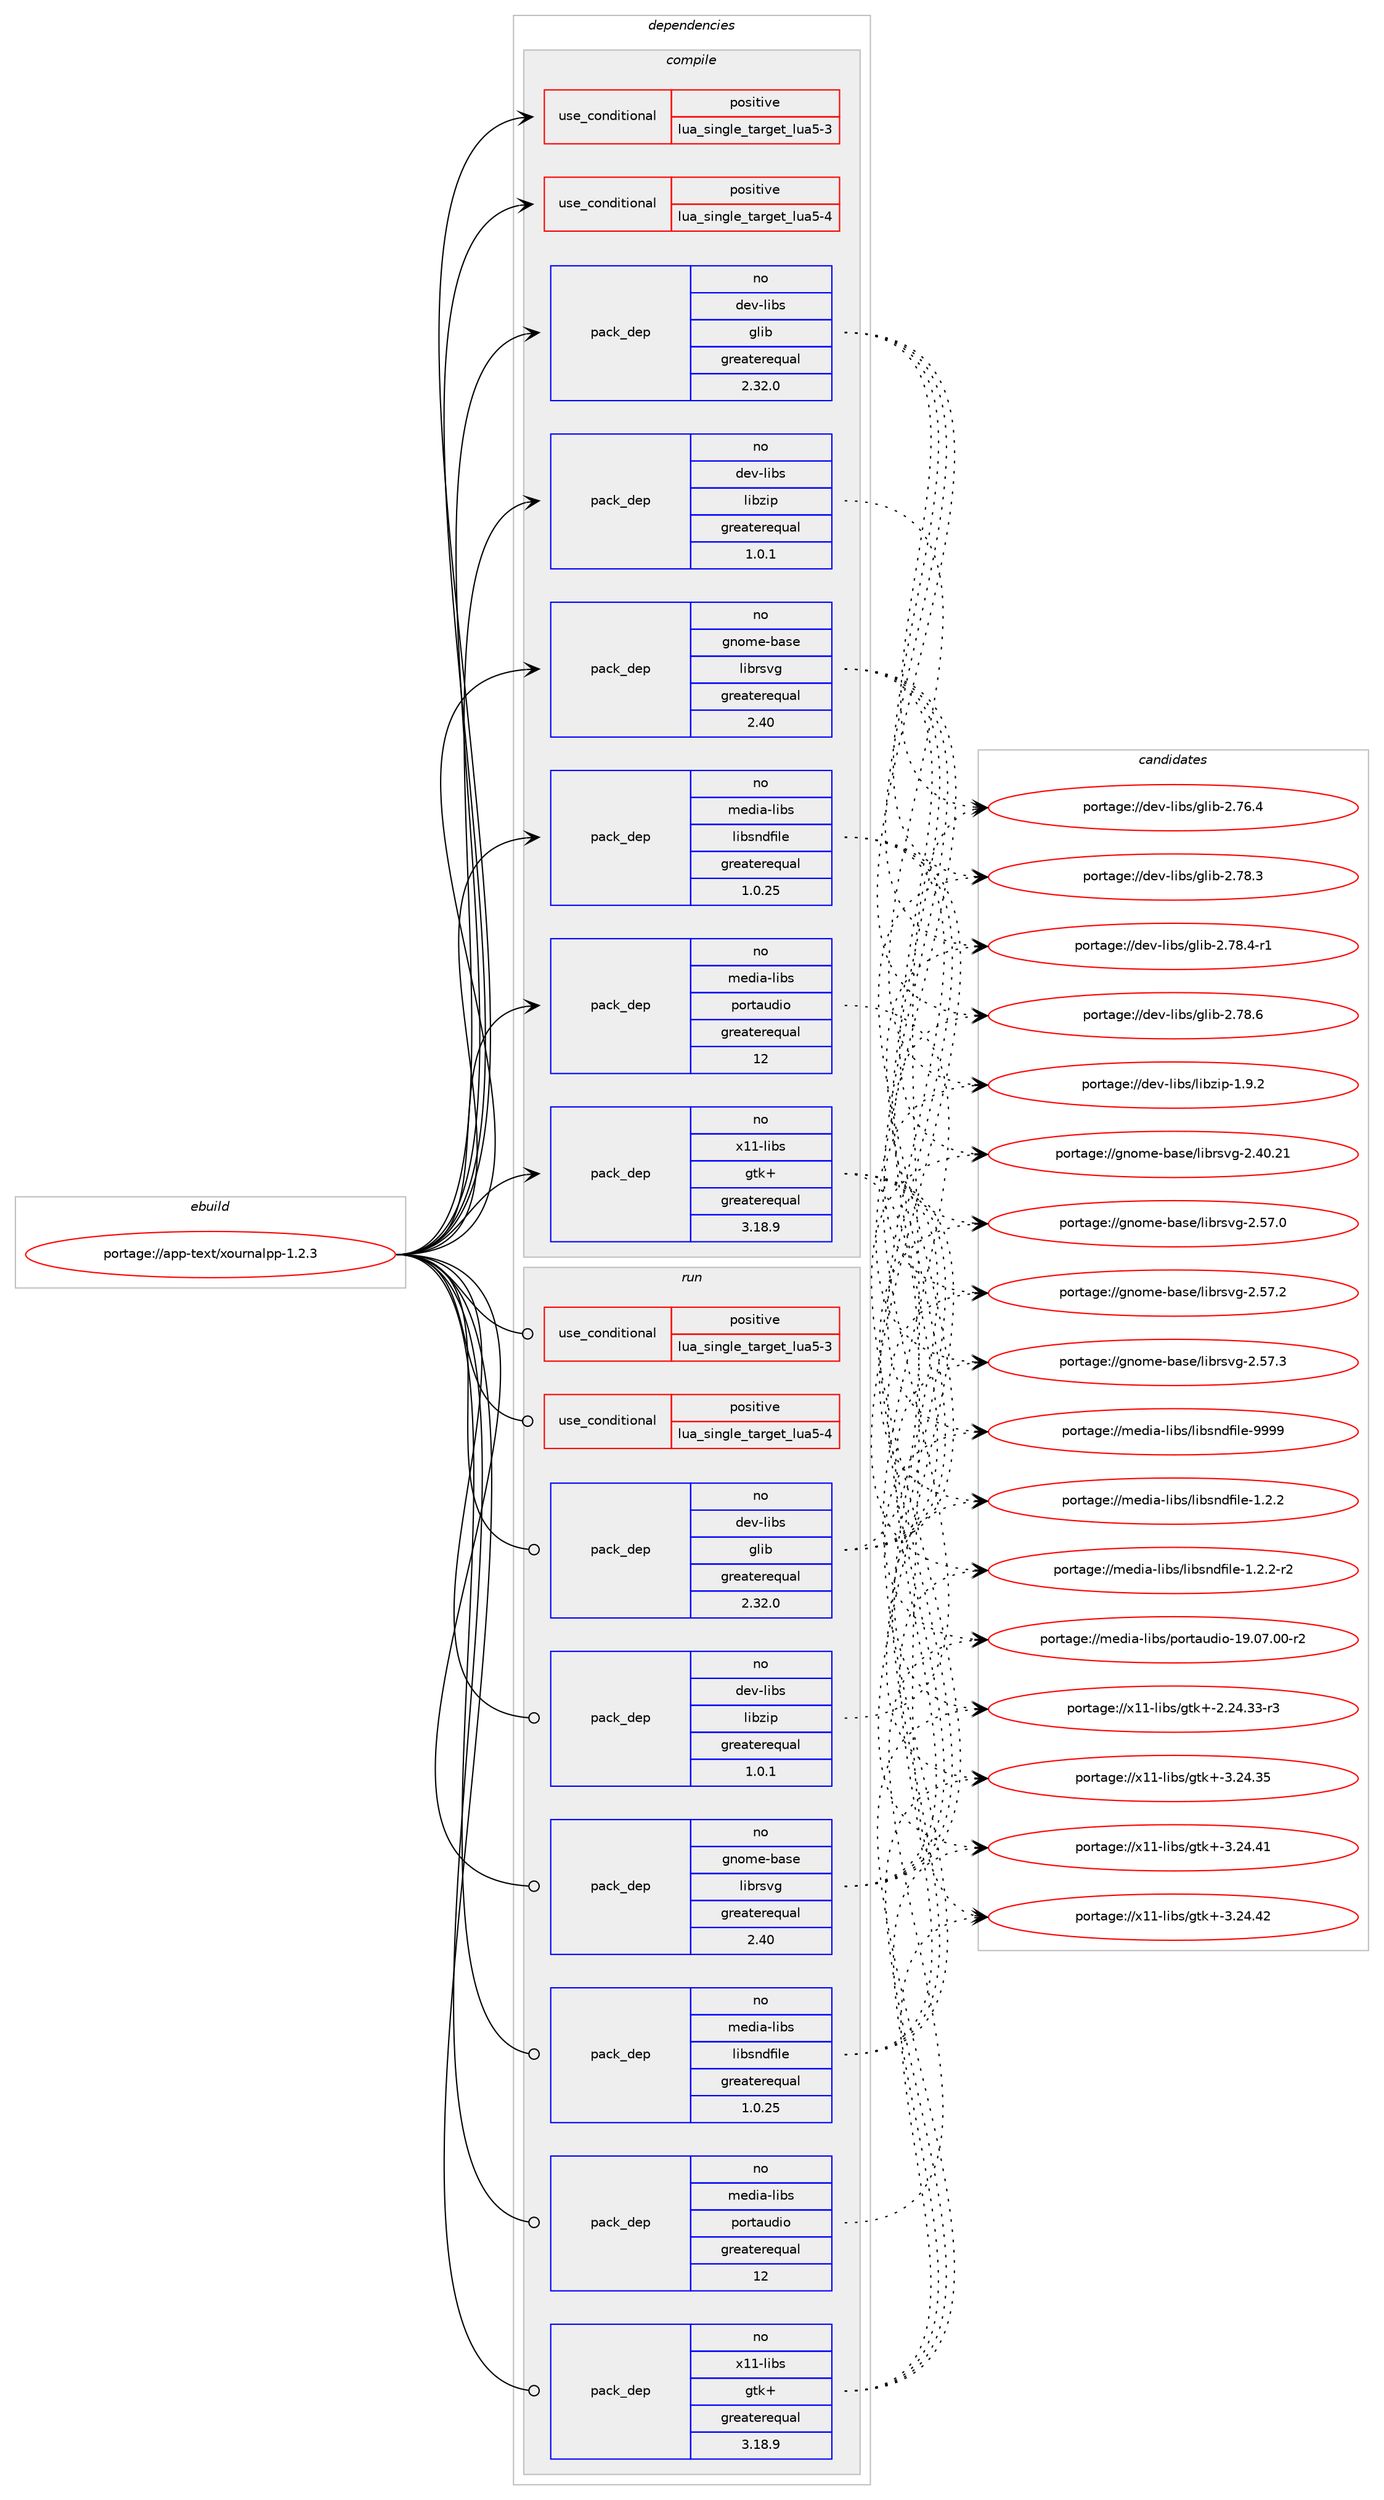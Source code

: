 digraph prolog {

# *************
# Graph options
# *************

newrank=true;
concentrate=true;
compound=true;
graph [rankdir=LR,fontname=Helvetica,fontsize=10,ranksep=1.5];#, ranksep=2.5, nodesep=0.2];
edge  [arrowhead=vee];
node  [fontname=Helvetica,fontsize=10];

# **********
# The ebuild
# **********

subgraph cluster_leftcol {
color=gray;
rank=same;
label=<<i>ebuild</i>>;
id [label="portage://app-text/xournalpp-1.2.3", color=red, width=4, href="../app-text/xournalpp-1.2.3.svg"];
}

# ****************
# The dependencies
# ****************

subgraph cluster_midcol {
color=gray;
label=<<i>dependencies</i>>;
subgraph cluster_compile {
fillcolor="#eeeeee";
style=filled;
label=<<i>compile</i>>;
subgraph cond15854 {
dependency27269 [label=<<TABLE BORDER="0" CELLBORDER="1" CELLSPACING="0" CELLPADDING="4"><TR><TD ROWSPAN="3" CELLPADDING="10">use_conditional</TD></TR><TR><TD>positive</TD></TR><TR><TD>lua_single_target_lua5-3</TD></TR></TABLE>>, shape=none, color=red];
# *** BEGIN UNKNOWN DEPENDENCY TYPE (TODO) ***
# dependency27269 -> package_dependency(portage://app-text/xournalpp-1.2.3,install,no,dev-lang,lua,none,[,,],[slot(5.3)],[])
# *** END UNKNOWN DEPENDENCY TYPE (TODO) ***

}
id:e -> dependency27269:w [weight=20,style="solid",arrowhead="vee"];
subgraph cond15855 {
dependency27270 [label=<<TABLE BORDER="0" CELLBORDER="1" CELLSPACING="0" CELLPADDING="4"><TR><TD ROWSPAN="3" CELLPADDING="10">use_conditional</TD></TR><TR><TD>positive</TD></TR><TR><TD>lua_single_target_lua5-4</TD></TR></TABLE>>, shape=none, color=red];
# *** BEGIN UNKNOWN DEPENDENCY TYPE (TODO) ***
# dependency27270 -> package_dependency(portage://app-text/xournalpp-1.2.3,install,no,dev-lang,lua,none,[,,],[slot(5.4)],[])
# *** END UNKNOWN DEPENDENCY TYPE (TODO) ***

}
id:e -> dependency27270:w [weight=20,style="solid",arrowhead="vee"];
# *** BEGIN UNKNOWN DEPENDENCY TYPE (TODO) ***
# id -> package_dependency(portage://app-text/xournalpp-1.2.3,install,no,app-text,poppler,none,[,,],[],[use(enable(cairo),none)])
# *** END UNKNOWN DEPENDENCY TYPE (TODO) ***

subgraph pack10919 {
dependency27271 [label=<<TABLE BORDER="0" CELLBORDER="1" CELLSPACING="0" CELLPADDING="4" WIDTH="220"><TR><TD ROWSPAN="6" CELLPADDING="30">pack_dep</TD></TR><TR><TD WIDTH="110">no</TD></TR><TR><TD>dev-libs</TD></TR><TR><TD>glib</TD></TR><TR><TD>greaterequal</TD></TR><TR><TD>2.32.0</TD></TR></TABLE>>, shape=none, color=blue];
}
id:e -> dependency27271:w [weight=20,style="solid",arrowhead="vee"];
# *** BEGIN UNKNOWN DEPENDENCY TYPE (TODO) ***
# id -> package_dependency(portage://app-text/xournalpp-1.2.3,install,no,dev-libs,libxml2,none,[,,],[],[])
# *** END UNKNOWN DEPENDENCY TYPE (TODO) ***

subgraph pack10920 {
dependency27272 [label=<<TABLE BORDER="0" CELLBORDER="1" CELLSPACING="0" CELLPADDING="4" WIDTH="220"><TR><TD ROWSPAN="6" CELLPADDING="30">pack_dep</TD></TR><TR><TD WIDTH="110">no</TD></TR><TR><TD>dev-libs</TD></TR><TR><TD>libzip</TD></TR><TR><TD>greaterequal</TD></TR><TR><TD>1.0.1</TD></TR></TABLE>>, shape=none, color=blue];
}
id:e -> dependency27272:w [weight=20,style="solid",arrowhead="vee"];
subgraph pack10921 {
dependency27273 [label=<<TABLE BORDER="0" CELLBORDER="1" CELLSPACING="0" CELLPADDING="4" WIDTH="220"><TR><TD ROWSPAN="6" CELLPADDING="30">pack_dep</TD></TR><TR><TD WIDTH="110">no</TD></TR><TR><TD>gnome-base</TD></TR><TR><TD>librsvg</TD></TR><TR><TD>greaterequal</TD></TR><TR><TD>2.40</TD></TR></TABLE>>, shape=none, color=blue];
}
id:e -> dependency27273:w [weight=20,style="solid",arrowhead="vee"];
subgraph pack10922 {
dependency27274 [label=<<TABLE BORDER="0" CELLBORDER="1" CELLSPACING="0" CELLPADDING="4" WIDTH="220"><TR><TD ROWSPAN="6" CELLPADDING="30">pack_dep</TD></TR><TR><TD WIDTH="110">no</TD></TR><TR><TD>media-libs</TD></TR><TR><TD>libsndfile</TD></TR><TR><TD>greaterequal</TD></TR><TR><TD>1.0.25</TD></TR></TABLE>>, shape=none, color=blue];
}
id:e -> dependency27274:w [weight=20,style="solid",arrowhead="vee"];
subgraph pack10923 {
dependency27275 [label=<<TABLE BORDER="0" CELLBORDER="1" CELLSPACING="0" CELLPADDING="4" WIDTH="220"><TR><TD ROWSPAN="6" CELLPADDING="30">pack_dep</TD></TR><TR><TD WIDTH="110">no</TD></TR><TR><TD>media-libs</TD></TR><TR><TD>portaudio</TD></TR><TR><TD>greaterequal</TD></TR><TR><TD>12</TD></TR></TABLE>>, shape=none, color=blue];
}
id:e -> dependency27275:w [weight=20,style="solid",arrowhead="vee"];
# *** BEGIN UNKNOWN DEPENDENCY TYPE (TODO) ***
# id -> package_dependency(portage://app-text/xournalpp-1.2.3,install,no,sys-libs,zlib,none,[,,],any_same_slot,[])
# *** END UNKNOWN DEPENDENCY TYPE (TODO) ***

subgraph pack10924 {
dependency27276 [label=<<TABLE BORDER="0" CELLBORDER="1" CELLSPACING="0" CELLPADDING="4" WIDTH="220"><TR><TD ROWSPAN="6" CELLPADDING="30">pack_dep</TD></TR><TR><TD WIDTH="110">no</TD></TR><TR><TD>x11-libs</TD></TR><TR><TD>gtk+</TD></TR><TR><TD>greaterequal</TD></TR><TR><TD>3.18.9</TD></TR></TABLE>>, shape=none, color=blue];
}
id:e -> dependency27276:w [weight=20,style="solid",arrowhead="vee"];
}
subgraph cluster_compileandrun {
fillcolor="#eeeeee";
style=filled;
label=<<i>compile and run</i>>;
}
subgraph cluster_run {
fillcolor="#eeeeee";
style=filled;
label=<<i>run</i>>;
subgraph cond15856 {
dependency27277 [label=<<TABLE BORDER="0" CELLBORDER="1" CELLSPACING="0" CELLPADDING="4"><TR><TD ROWSPAN="3" CELLPADDING="10">use_conditional</TD></TR><TR><TD>positive</TD></TR><TR><TD>lua_single_target_lua5-3</TD></TR></TABLE>>, shape=none, color=red];
# *** BEGIN UNKNOWN DEPENDENCY TYPE (TODO) ***
# dependency27277 -> package_dependency(portage://app-text/xournalpp-1.2.3,run,no,dev-lang,lua,none,[,,],[slot(5.3)],[])
# *** END UNKNOWN DEPENDENCY TYPE (TODO) ***

}
id:e -> dependency27277:w [weight=20,style="solid",arrowhead="odot"];
subgraph cond15857 {
dependency27278 [label=<<TABLE BORDER="0" CELLBORDER="1" CELLSPACING="0" CELLPADDING="4"><TR><TD ROWSPAN="3" CELLPADDING="10">use_conditional</TD></TR><TR><TD>positive</TD></TR><TR><TD>lua_single_target_lua5-4</TD></TR></TABLE>>, shape=none, color=red];
# *** BEGIN UNKNOWN DEPENDENCY TYPE (TODO) ***
# dependency27278 -> package_dependency(portage://app-text/xournalpp-1.2.3,run,no,dev-lang,lua,none,[,,],[slot(5.4)],[])
# *** END UNKNOWN DEPENDENCY TYPE (TODO) ***

}
id:e -> dependency27278:w [weight=20,style="solid",arrowhead="odot"];
# *** BEGIN UNKNOWN DEPENDENCY TYPE (TODO) ***
# id -> package_dependency(portage://app-text/xournalpp-1.2.3,run,no,app-text,poppler,none,[,,],[],[use(enable(cairo),none)])
# *** END UNKNOWN DEPENDENCY TYPE (TODO) ***

subgraph pack10925 {
dependency27279 [label=<<TABLE BORDER="0" CELLBORDER="1" CELLSPACING="0" CELLPADDING="4" WIDTH="220"><TR><TD ROWSPAN="6" CELLPADDING="30">pack_dep</TD></TR><TR><TD WIDTH="110">no</TD></TR><TR><TD>dev-libs</TD></TR><TR><TD>glib</TD></TR><TR><TD>greaterequal</TD></TR><TR><TD>2.32.0</TD></TR></TABLE>>, shape=none, color=blue];
}
id:e -> dependency27279:w [weight=20,style="solid",arrowhead="odot"];
# *** BEGIN UNKNOWN DEPENDENCY TYPE (TODO) ***
# id -> package_dependency(portage://app-text/xournalpp-1.2.3,run,no,dev-libs,libxml2,none,[,,],[],[])
# *** END UNKNOWN DEPENDENCY TYPE (TODO) ***

subgraph pack10926 {
dependency27280 [label=<<TABLE BORDER="0" CELLBORDER="1" CELLSPACING="0" CELLPADDING="4" WIDTH="220"><TR><TD ROWSPAN="6" CELLPADDING="30">pack_dep</TD></TR><TR><TD WIDTH="110">no</TD></TR><TR><TD>dev-libs</TD></TR><TR><TD>libzip</TD></TR><TR><TD>greaterequal</TD></TR><TR><TD>1.0.1</TD></TR></TABLE>>, shape=none, color=blue];
}
id:e -> dependency27280:w [weight=20,style="solid",arrowhead="odot"];
subgraph pack10927 {
dependency27281 [label=<<TABLE BORDER="0" CELLBORDER="1" CELLSPACING="0" CELLPADDING="4" WIDTH="220"><TR><TD ROWSPAN="6" CELLPADDING="30">pack_dep</TD></TR><TR><TD WIDTH="110">no</TD></TR><TR><TD>gnome-base</TD></TR><TR><TD>librsvg</TD></TR><TR><TD>greaterequal</TD></TR><TR><TD>2.40</TD></TR></TABLE>>, shape=none, color=blue];
}
id:e -> dependency27281:w [weight=20,style="solid",arrowhead="odot"];
subgraph pack10928 {
dependency27282 [label=<<TABLE BORDER="0" CELLBORDER="1" CELLSPACING="0" CELLPADDING="4" WIDTH="220"><TR><TD ROWSPAN="6" CELLPADDING="30">pack_dep</TD></TR><TR><TD WIDTH="110">no</TD></TR><TR><TD>media-libs</TD></TR><TR><TD>libsndfile</TD></TR><TR><TD>greaterequal</TD></TR><TR><TD>1.0.25</TD></TR></TABLE>>, shape=none, color=blue];
}
id:e -> dependency27282:w [weight=20,style="solid",arrowhead="odot"];
subgraph pack10929 {
dependency27283 [label=<<TABLE BORDER="0" CELLBORDER="1" CELLSPACING="0" CELLPADDING="4" WIDTH="220"><TR><TD ROWSPAN="6" CELLPADDING="30">pack_dep</TD></TR><TR><TD WIDTH="110">no</TD></TR><TR><TD>media-libs</TD></TR><TR><TD>portaudio</TD></TR><TR><TD>greaterequal</TD></TR><TR><TD>12</TD></TR></TABLE>>, shape=none, color=blue];
}
id:e -> dependency27283:w [weight=20,style="solid",arrowhead="odot"];
# *** BEGIN UNKNOWN DEPENDENCY TYPE (TODO) ***
# id -> package_dependency(portage://app-text/xournalpp-1.2.3,run,no,sys-libs,zlib,none,[,,],any_same_slot,[])
# *** END UNKNOWN DEPENDENCY TYPE (TODO) ***

subgraph pack10930 {
dependency27284 [label=<<TABLE BORDER="0" CELLBORDER="1" CELLSPACING="0" CELLPADDING="4" WIDTH="220"><TR><TD ROWSPAN="6" CELLPADDING="30">pack_dep</TD></TR><TR><TD WIDTH="110">no</TD></TR><TR><TD>x11-libs</TD></TR><TR><TD>gtk+</TD></TR><TR><TD>greaterequal</TD></TR><TR><TD>3.18.9</TD></TR></TABLE>>, shape=none, color=blue];
}
id:e -> dependency27284:w [weight=20,style="solid",arrowhead="odot"];
}
}

# **************
# The candidates
# **************

subgraph cluster_choices {
rank=same;
color=gray;
label=<<i>candidates</i>>;

subgraph choice10919 {
color=black;
nodesep=1;
choice1001011184510810598115471031081059845504655544652 [label="portage://dev-libs/glib-2.76.4", color=red, width=4,href="../dev-libs/glib-2.76.4.svg"];
choice1001011184510810598115471031081059845504655564651 [label="portage://dev-libs/glib-2.78.3", color=red, width=4,href="../dev-libs/glib-2.78.3.svg"];
choice10010111845108105981154710310810598455046555646524511449 [label="portage://dev-libs/glib-2.78.4-r1", color=red, width=4,href="../dev-libs/glib-2.78.4-r1.svg"];
choice1001011184510810598115471031081059845504655564654 [label="portage://dev-libs/glib-2.78.6", color=red, width=4,href="../dev-libs/glib-2.78.6.svg"];
dependency27271:e -> choice1001011184510810598115471031081059845504655544652:w [style=dotted,weight="100"];
dependency27271:e -> choice1001011184510810598115471031081059845504655564651:w [style=dotted,weight="100"];
dependency27271:e -> choice10010111845108105981154710310810598455046555646524511449:w [style=dotted,weight="100"];
dependency27271:e -> choice1001011184510810598115471031081059845504655564654:w [style=dotted,weight="100"];
}
subgraph choice10920 {
color=black;
nodesep=1;
choice10010111845108105981154710810598122105112454946574650 [label="portage://dev-libs/libzip-1.9.2", color=red, width=4,href="../dev-libs/libzip-1.9.2.svg"];
dependency27272:e -> choice10010111845108105981154710810598122105112454946574650:w [style=dotted,weight="100"];
}
subgraph choice10921 {
color=black;
nodesep=1;
choice10311011110910145989711510147108105981141151181034550465248465049 [label="portage://gnome-base/librsvg-2.40.21", color=red, width=4,href="../gnome-base/librsvg-2.40.21.svg"];
choice103110111109101459897115101471081059811411511810345504653554648 [label="portage://gnome-base/librsvg-2.57.0", color=red, width=4,href="../gnome-base/librsvg-2.57.0.svg"];
choice103110111109101459897115101471081059811411511810345504653554650 [label="portage://gnome-base/librsvg-2.57.2", color=red, width=4,href="../gnome-base/librsvg-2.57.2.svg"];
choice103110111109101459897115101471081059811411511810345504653554651 [label="portage://gnome-base/librsvg-2.57.3", color=red, width=4,href="../gnome-base/librsvg-2.57.3.svg"];
dependency27273:e -> choice10311011110910145989711510147108105981141151181034550465248465049:w [style=dotted,weight="100"];
dependency27273:e -> choice103110111109101459897115101471081059811411511810345504653554648:w [style=dotted,weight="100"];
dependency27273:e -> choice103110111109101459897115101471081059811411511810345504653554650:w [style=dotted,weight="100"];
dependency27273:e -> choice103110111109101459897115101471081059811411511810345504653554651:w [style=dotted,weight="100"];
}
subgraph choice10922 {
color=black;
nodesep=1;
choice1091011001059745108105981154710810598115110100102105108101454946504650 [label="portage://media-libs/libsndfile-1.2.2", color=red, width=4,href="../media-libs/libsndfile-1.2.2.svg"];
choice10910110010597451081059811547108105981151101001021051081014549465046504511450 [label="portage://media-libs/libsndfile-1.2.2-r2", color=red, width=4,href="../media-libs/libsndfile-1.2.2-r2.svg"];
choice10910110010597451081059811547108105981151101001021051081014557575757 [label="portage://media-libs/libsndfile-9999", color=red, width=4,href="../media-libs/libsndfile-9999.svg"];
dependency27274:e -> choice1091011001059745108105981154710810598115110100102105108101454946504650:w [style=dotted,weight="100"];
dependency27274:e -> choice10910110010597451081059811547108105981151101001021051081014549465046504511450:w [style=dotted,weight="100"];
dependency27274:e -> choice10910110010597451081059811547108105981151101001021051081014557575757:w [style=dotted,weight="100"];
}
subgraph choice10923 {
color=black;
nodesep=1;
choice10910110010597451081059811547112111114116971171001051114549574648554648484511450 [label="portage://media-libs/portaudio-19.07.00-r2", color=red, width=4,href="../media-libs/portaudio-19.07.00-r2.svg"];
dependency27275:e -> choice10910110010597451081059811547112111114116971171001051114549574648554648484511450:w [style=dotted,weight="100"];
}
subgraph choice10924 {
color=black;
nodesep=1;
choice12049494510810598115471031161074345504650524651514511451 [label="portage://x11-libs/gtk+-2.24.33-r3", color=red, width=4,href="../x11-libs/gtk+-2.24.33-r3.svg"];
choice1204949451081059811547103116107434551465052465153 [label="portage://x11-libs/gtk+-3.24.35", color=red, width=4,href="../x11-libs/gtk+-3.24.35.svg"];
choice1204949451081059811547103116107434551465052465249 [label="portage://x11-libs/gtk+-3.24.41", color=red, width=4,href="../x11-libs/gtk+-3.24.41.svg"];
choice1204949451081059811547103116107434551465052465250 [label="portage://x11-libs/gtk+-3.24.42", color=red, width=4,href="../x11-libs/gtk+-3.24.42.svg"];
dependency27276:e -> choice12049494510810598115471031161074345504650524651514511451:w [style=dotted,weight="100"];
dependency27276:e -> choice1204949451081059811547103116107434551465052465153:w [style=dotted,weight="100"];
dependency27276:e -> choice1204949451081059811547103116107434551465052465249:w [style=dotted,weight="100"];
dependency27276:e -> choice1204949451081059811547103116107434551465052465250:w [style=dotted,weight="100"];
}
subgraph choice10925 {
color=black;
nodesep=1;
choice1001011184510810598115471031081059845504655544652 [label="portage://dev-libs/glib-2.76.4", color=red, width=4,href="../dev-libs/glib-2.76.4.svg"];
choice1001011184510810598115471031081059845504655564651 [label="portage://dev-libs/glib-2.78.3", color=red, width=4,href="../dev-libs/glib-2.78.3.svg"];
choice10010111845108105981154710310810598455046555646524511449 [label="portage://dev-libs/glib-2.78.4-r1", color=red, width=4,href="../dev-libs/glib-2.78.4-r1.svg"];
choice1001011184510810598115471031081059845504655564654 [label="portage://dev-libs/glib-2.78.6", color=red, width=4,href="../dev-libs/glib-2.78.6.svg"];
dependency27279:e -> choice1001011184510810598115471031081059845504655544652:w [style=dotted,weight="100"];
dependency27279:e -> choice1001011184510810598115471031081059845504655564651:w [style=dotted,weight="100"];
dependency27279:e -> choice10010111845108105981154710310810598455046555646524511449:w [style=dotted,weight="100"];
dependency27279:e -> choice1001011184510810598115471031081059845504655564654:w [style=dotted,weight="100"];
}
subgraph choice10926 {
color=black;
nodesep=1;
choice10010111845108105981154710810598122105112454946574650 [label="portage://dev-libs/libzip-1.9.2", color=red, width=4,href="../dev-libs/libzip-1.9.2.svg"];
dependency27280:e -> choice10010111845108105981154710810598122105112454946574650:w [style=dotted,weight="100"];
}
subgraph choice10927 {
color=black;
nodesep=1;
choice10311011110910145989711510147108105981141151181034550465248465049 [label="portage://gnome-base/librsvg-2.40.21", color=red, width=4,href="../gnome-base/librsvg-2.40.21.svg"];
choice103110111109101459897115101471081059811411511810345504653554648 [label="portage://gnome-base/librsvg-2.57.0", color=red, width=4,href="../gnome-base/librsvg-2.57.0.svg"];
choice103110111109101459897115101471081059811411511810345504653554650 [label="portage://gnome-base/librsvg-2.57.2", color=red, width=4,href="../gnome-base/librsvg-2.57.2.svg"];
choice103110111109101459897115101471081059811411511810345504653554651 [label="portage://gnome-base/librsvg-2.57.3", color=red, width=4,href="../gnome-base/librsvg-2.57.3.svg"];
dependency27281:e -> choice10311011110910145989711510147108105981141151181034550465248465049:w [style=dotted,weight="100"];
dependency27281:e -> choice103110111109101459897115101471081059811411511810345504653554648:w [style=dotted,weight="100"];
dependency27281:e -> choice103110111109101459897115101471081059811411511810345504653554650:w [style=dotted,weight="100"];
dependency27281:e -> choice103110111109101459897115101471081059811411511810345504653554651:w [style=dotted,weight="100"];
}
subgraph choice10928 {
color=black;
nodesep=1;
choice1091011001059745108105981154710810598115110100102105108101454946504650 [label="portage://media-libs/libsndfile-1.2.2", color=red, width=4,href="../media-libs/libsndfile-1.2.2.svg"];
choice10910110010597451081059811547108105981151101001021051081014549465046504511450 [label="portage://media-libs/libsndfile-1.2.2-r2", color=red, width=4,href="../media-libs/libsndfile-1.2.2-r2.svg"];
choice10910110010597451081059811547108105981151101001021051081014557575757 [label="portage://media-libs/libsndfile-9999", color=red, width=4,href="../media-libs/libsndfile-9999.svg"];
dependency27282:e -> choice1091011001059745108105981154710810598115110100102105108101454946504650:w [style=dotted,weight="100"];
dependency27282:e -> choice10910110010597451081059811547108105981151101001021051081014549465046504511450:w [style=dotted,weight="100"];
dependency27282:e -> choice10910110010597451081059811547108105981151101001021051081014557575757:w [style=dotted,weight="100"];
}
subgraph choice10929 {
color=black;
nodesep=1;
choice10910110010597451081059811547112111114116971171001051114549574648554648484511450 [label="portage://media-libs/portaudio-19.07.00-r2", color=red, width=4,href="../media-libs/portaudio-19.07.00-r2.svg"];
dependency27283:e -> choice10910110010597451081059811547112111114116971171001051114549574648554648484511450:w [style=dotted,weight="100"];
}
subgraph choice10930 {
color=black;
nodesep=1;
choice12049494510810598115471031161074345504650524651514511451 [label="portage://x11-libs/gtk+-2.24.33-r3", color=red, width=4,href="../x11-libs/gtk+-2.24.33-r3.svg"];
choice1204949451081059811547103116107434551465052465153 [label="portage://x11-libs/gtk+-3.24.35", color=red, width=4,href="../x11-libs/gtk+-3.24.35.svg"];
choice1204949451081059811547103116107434551465052465249 [label="portage://x11-libs/gtk+-3.24.41", color=red, width=4,href="../x11-libs/gtk+-3.24.41.svg"];
choice1204949451081059811547103116107434551465052465250 [label="portage://x11-libs/gtk+-3.24.42", color=red, width=4,href="../x11-libs/gtk+-3.24.42.svg"];
dependency27284:e -> choice12049494510810598115471031161074345504650524651514511451:w [style=dotted,weight="100"];
dependency27284:e -> choice1204949451081059811547103116107434551465052465153:w [style=dotted,weight="100"];
dependency27284:e -> choice1204949451081059811547103116107434551465052465249:w [style=dotted,weight="100"];
dependency27284:e -> choice1204949451081059811547103116107434551465052465250:w [style=dotted,weight="100"];
}
}

}
